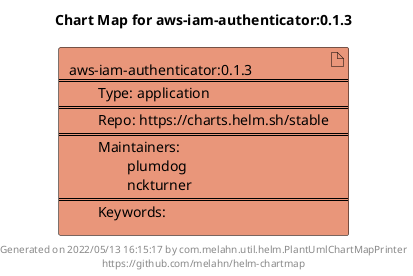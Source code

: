 @startuml
skinparam linetype ortho
skinparam backgroundColor white
skinparam usecaseBorderColor black
skinparam usecaseArrowColor LightSlateGray
skinparam artifactBorderColor black
skinparam artifactArrowColor LightSlateGray

title Chart Map for aws-iam-authenticator:0.1.3

'There is one referenced Helm Chart
artifact "aws-iam-authenticator:0.1.3\n====\n\tType: application\n====\n\tRepo: https://charts.helm.sh/stable\n====\n\tMaintainers: \n\t\tplumdog\n\t\tnckturner\n====\n\tKeywords: " as aws_iam_authenticator_0_1_3 #DarkSalmon

'There are 0 referenced Docker Images

'Chart Dependencies

center footer Generated on 2022/05/13 16:15:17 by com.melahn.util.helm.PlantUmlChartMapPrinter\nhttps://github.com/melahn/helm-chartmap
@enduml
